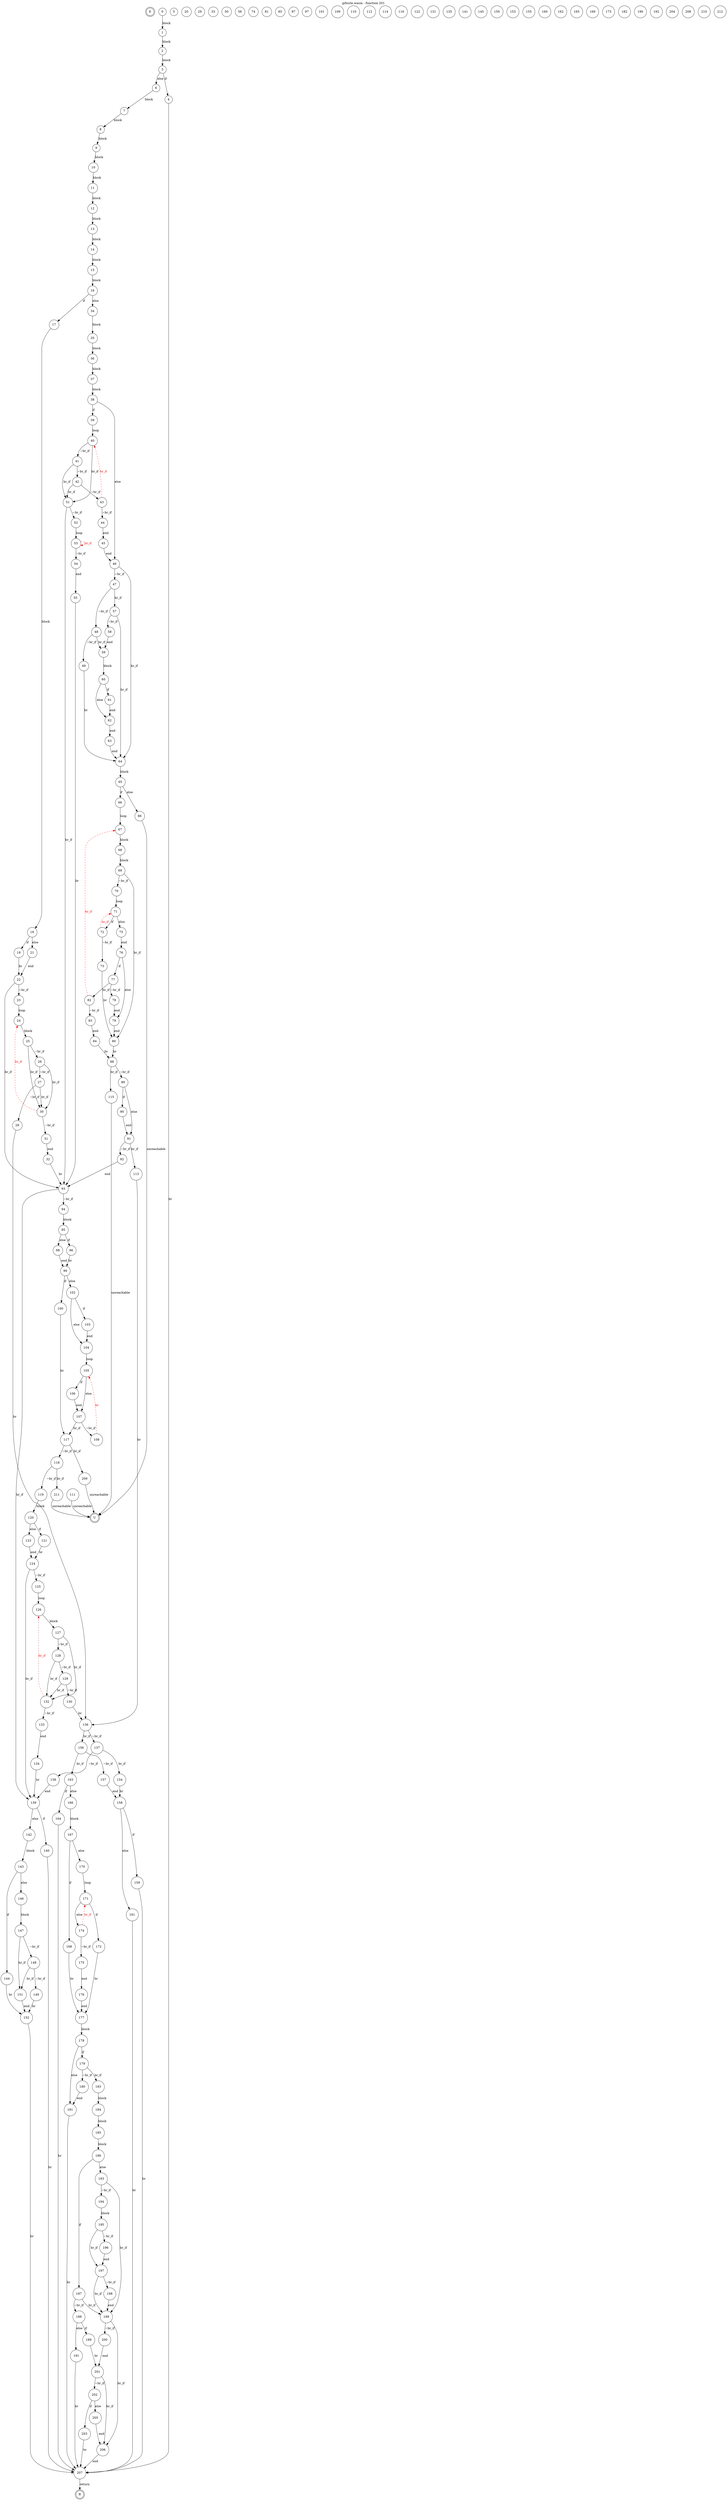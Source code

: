 digraph finite_state_machine {
    label = "gifsicle.wasm - function 201"
    labelloc =  t
    labelfontsize = 16
    labelfontcolor = black
    labelfontname = "Helvetica"
    node [shape = doublecircle]; E U R ;
node [shape=circle, fontcolor=black, style="", label="0"]0
node [shape=circle, fontcolor=black, style="", label="1"]1
node [shape=circle, fontcolor=black, style="", label="2"]2
node [shape=circle, fontcolor=black, style="", label="3"]3
node [shape=circle, fontcolor=black, style="", label="4"]4
node [shape=circle, fontcolor=black, style="", label="5"]5
node [shape=circle, fontcolor=black, style="", label="6"]6
node [shape=circle, fontcolor=black, style="", label="7"]7
node [shape=circle, fontcolor=black, style="", label="8"]8
node [shape=circle, fontcolor=black, style="", label="9"]9
node [shape=circle, fontcolor=black, style="", label="10"]10
node [shape=circle, fontcolor=black, style="", label="11"]11
node [shape=circle, fontcolor=black, style="", label="12"]12
node [shape=circle, fontcolor=black, style="", label="13"]13
node [shape=circle, fontcolor=black, style="", label="14"]14
node [shape=circle, fontcolor=black, style="", label="15"]15
node [shape=circle, fontcolor=black, style="", label="16"]16
node [shape=circle, fontcolor=black, style="", label="17"]17
node [shape=circle, fontcolor=black, style="", label="18"]18
node [shape=circle, fontcolor=black, style="", label="19"]19
node [shape=circle, fontcolor=black, style="", label="20"]20
node [shape=circle, fontcolor=black, style="", label="21"]21
node [shape=circle, fontcolor=black, style="", label="22"]22
node [shape=circle, fontcolor=black, style="", label="23"]23
node [shape=circle, fontcolor=black, style="", label="24"]24
node [shape=circle, fontcolor=black, style="", label="25"]25
node [shape=circle, fontcolor=black, style="", label="26"]26
node [shape=circle, fontcolor=black, style="", label="27"]27
node [shape=circle, fontcolor=black, style="", label="28"]28
node [shape=circle, fontcolor=black, style="", label="29"]29
node [shape=circle, fontcolor=black, style="", label="30"]30
node [shape=circle, fontcolor=black, style="", label="31"]31
node [shape=circle, fontcolor=black, style="", label="32"]32
node [shape=circle, fontcolor=black, style="", label="33"]33
node [shape=circle, fontcolor=black, style="", label="34"]34
node [shape=circle, fontcolor=black, style="", label="35"]35
node [shape=circle, fontcolor=black, style="", label="36"]36
node [shape=circle, fontcolor=black, style="", label="37"]37
node [shape=circle, fontcolor=black, style="", label="38"]38
node [shape=circle, fontcolor=black, style="", label="39"]39
node [shape=circle, fontcolor=black, style="", label="40"]40
node [shape=circle, fontcolor=black, style="", label="41"]41
node [shape=circle, fontcolor=black, style="", label="42"]42
node [shape=circle, fontcolor=black, style="", label="43"]43
node [shape=circle, fontcolor=black, style="", label="44"]44
node [shape=circle, fontcolor=black, style="", label="45"]45
node [shape=circle, fontcolor=black, style="", label="46"]46
node [shape=circle, fontcolor=black, style="", label="47"]47
node [shape=circle, fontcolor=black, style="", label="48"]48
node [shape=circle, fontcolor=black, style="", label="49"]49
node [shape=circle, fontcolor=black, style="", label="50"]50
node [shape=circle, fontcolor=black, style="", label="51"]51
node [shape=circle, fontcolor=black, style="", label="52"]52
node [shape=circle, fontcolor=black, style="", label="53"]53
node [shape=circle, fontcolor=black, style="", label="54"]54
node [shape=circle, fontcolor=black, style="", label="55"]55
node [shape=circle, fontcolor=black, style="", label="56"]56
node [shape=circle, fontcolor=black, style="", label="57"]57
node [shape=circle, fontcolor=black, style="", label="58"]58
node [shape=circle, fontcolor=black, style="", label="59"]59
node [shape=circle, fontcolor=black, style="", label="60"]60
node [shape=circle, fontcolor=black, style="", label="61"]61
node [shape=circle, fontcolor=black, style="", label="62"]62
node [shape=circle, fontcolor=black, style="", label="63"]63
node [shape=circle, fontcolor=black, style="", label="64"]64
node [shape=circle, fontcolor=black, style="", label="65"]65
node [shape=circle, fontcolor=black, style="", label="66"]66
node [shape=circle, fontcolor=black, style="", label="67"]67
node [shape=circle, fontcolor=black, style="", label="68"]68
node [shape=circle, fontcolor=black, style="", label="69"]69
node [shape=circle, fontcolor=black, style="", label="70"]70
node [shape=circle, fontcolor=black, style="", label="71"]71
node [shape=circle, fontcolor=black, style="", label="72"]72
node [shape=circle, fontcolor=black, style="", label="73"]73
node [shape=circle, fontcolor=black, style="", label="74"]74
node [shape=circle, fontcolor=black, style="", label="75"]75
node [shape=circle, fontcolor=black, style="", label="76"]76
node [shape=circle, fontcolor=black, style="", label="77"]77
node [shape=circle, fontcolor=black, style="", label="78"]78
node [shape=circle, fontcolor=black, style="", label="79"]79
node [shape=circle, fontcolor=black, style="", label="80"]80
node [shape=circle, fontcolor=black, style="", label="81"]81
node [shape=circle, fontcolor=black, style="", label="82"]82
node [shape=circle, fontcolor=black, style="", label="83"]83
node [shape=circle, fontcolor=black, style="", label="84"]84
node [shape=circle, fontcolor=black, style="", label="85"]85
node [shape=circle, fontcolor=black, style="", label="86"]86
node [shape=circle, fontcolor=black, style="", label="87"]87
node [shape=circle, fontcolor=black, style="", label="88"]88
node [shape=circle, fontcolor=black, style="", label="89"]89
node [shape=circle, fontcolor=black, style="", label="90"]90
node [shape=circle, fontcolor=black, style="", label="91"]91
node [shape=circle, fontcolor=black, style="", label="92"]92
node [shape=circle, fontcolor=black, style="", label="93"]93
node [shape=circle, fontcolor=black, style="", label="94"]94
node [shape=circle, fontcolor=black, style="", label="95"]95
node [shape=circle, fontcolor=black, style="", label="96"]96
node [shape=circle, fontcolor=black, style="", label="97"]97
node [shape=circle, fontcolor=black, style="", label="98"]98
node [shape=circle, fontcolor=black, style="", label="99"]99
node [shape=circle, fontcolor=black, style="", label="100"]100
node [shape=circle, fontcolor=black, style="", label="101"]101
node [shape=circle, fontcolor=black, style="", label="102"]102
node [shape=circle, fontcolor=black, style="", label="103"]103
node [shape=circle, fontcolor=black, style="", label="104"]104
node [shape=circle, fontcolor=black, style="", label="105"]105
node [shape=circle, fontcolor=black, style="", label="106"]106
node [shape=circle, fontcolor=black, style="", label="107"]107
node [shape=circle, fontcolor=black, style="", label="108"]108
node [shape=circle, fontcolor=black, style="", label="109"]109
node [shape=circle, fontcolor=black, style="", label="110"]110
node [shape=circle, fontcolor=black, style="", label="111"]111
node [shape=circle, fontcolor=black, style="", label="112"]112
node [shape=circle, fontcolor=black, style="", label="113"]113
node [shape=circle, fontcolor=black, style="", label="114"]114
node [shape=circle, fontcolor=black, style="", label="115"]115
node [shape=circle, fontcolor=black, style="", label="116"]116
node [shape=circle, fontcolor=black, style="", label="117"]117
node [shape=circle, fontcolor=black, style="", label="118"]118
node [shape=circle, fontcolor=black, style="", label="119"]119
node [shape=circle, fontcolor=black, style="", label="120"]120
node [shape=circle, fontcolor=black, style="", label="121"]121
node [shape=circle, fontcolor=black, style="", label="122"]122
node [shape=circle, fontcolor=black, style="", label="123"]123
node [shape=circle, fontcolor=black, style="", label="124"]124
node [shape=circle, fontcolor=black, style="", label="125"]125
node [shape=circle, fontcolor=black, style="", label="126"]126
node [shape=circle, fontcolor=black, style="", label="127"]127
node [shape=circle, fontcolor=black, style="", label="128"]128
node [shape=circle, fontcolor=black, style="", label="129"]129
node [shape=circle, fontcolor=black, style="", label="130"]130
node [shape=circle, fontcolor=black, style="", label="131"]131
node [shape=circle, fontcolor=black, style="", label="132"]132
node [shape=circle, fontcolor=black, style="", label="133"]133
node [shape=circle, fontcolor=black, style="", label="134"]134
node [shape=circle, fontcolor=black, style="", label="135"]135
node [shape=circle, fontcolor=black, style="", label="136"]136
node [shape=circle, fontcolor=black, style="", label="137"]137
node [shape=circle, fontcolor=black, style="", label="138"]138
node [shape=circle, fontcolor=black, style="", label="139"]139
node [shape=circle, fontcolor=black, style="", label="140"]140
node [shape=circle, fontcolor=black, style="", label="141"]141
node [shape=circle, fontcolor=black, style="", label="142"]142
node [shape=circle, fontcolor=black, style="", label="143"]143
node [shape=circle, fontcolor=black, style="", label="144"]144
node [shape=circle, fontcolor=black, style="", label="145"]145
node [shape=circle, fontcolor=black, style="", label="146"]146
node [shape=circle, fontcolor=black, style="", label="147"]147
node [shape=circle, fontcolor=black, style="", label="148"]148
node [shape=circle, fontcolor=black, style="", label="149"]149
node [shape=circle, fontcolor=black, style="", label="150"]150
node [shape=circle, fontcolor=black, style="", label="151"]151
node [shape=circle, fontcolor=black, style="", label="152"]152
node [shape=circle, fontcolor=black, style="", label="153"]153
node [shape=circle, fontcolor=black, style="", label="154"]154
node [shape=circle, fontcolor=black, style="", label="155"]155
node [shape=circle, fontcolor=black, style="", label="156"]156
node [shape=circle, fontcolor=black, style="", label="157"]157
node [shape=circle, fontcolor=black, style="", label="158"]158
node [shape=circle, fontcolor=black, style="", label="159"]159
node [shape=circle, fontcolor=black, style="", label="160"]160
node [shape=circle, fontcolor=black, style="", label="161"]161
node [shape=circle, fontcolor=black, style="", label="162"]162
node [shape=circle, fontcolor=black, style="", label="163"]163
node [shape=circle, fontcolor=black, style="", label="164"]164
node [shape=circle, fontcolor=black, style="", label="165"]165
node [shape=circle, fontcolor=black, style="", label="166"]166
node [shape=circle, fontcolor=black, style="", label="167"]167
node [shape=circle, fontcolor=black, style="", label="168"]168
node [shape=circle, fontcolor=black, style="", label="169"]169
node [shape=circle, fontcolor=black, style="", label="170"]170
node [shape=circle, fontcolor=black, style="", label="171"]171
node [shape=circle, fontcolor=black, style="", label="172"]172
node [shape=circle, fontcolor=black, style="", label="173"]173
node [shape=circle, fontcolor=black, style="", label="174"]174
node [shape=circle, fontcolor=black, style="", label="175"]175
node [shape=circle, fontcolor=black, style="", label="176"]176
node [shape=circle, fontcolor=black, style="", label="177"]177
node [shape=circle, fontcolor=black, style="", label="178"]178
node [shape=circle, fontcolor=black, style="", label="179"]179
node [shape=circle, fontcolor=black, style="", label="180"]180
node [shape=circle, fontcolor=black, style="", label="181"]181
node [shape=circle, fontcolor=black, style="", label="182"]182
node [shape=circle, fontcolor=black, style="", label="183"]183
node [shape=circle, fontcolor=black, style="", label="184"]184
node [shape=circle, fontcolor=black, style="", label="185"]185
node [shape=circle, fontcolor=black, style="", label="186"]186
node [shape=circle, fontcolor=black, style="", label="187"]187
node [shape=circle, fontcolor=black, style="", label="188"]188
node [shape=circle, fontcolor=black, style="", label="189"]189
node [shape=circle, fontcolor=black, style="", label="190"]190
node [shape=circle, fontcolor=black, style="", label="191"]191
node [shape=circle, fontcolor=black, style="", label="192"]192
node [shape=circle, fontcolor=black, style="", label="193"]193
node [shape=circle, fontcolor=black, style="", label="194"]194
node [shape=circle, fontcolor=black, style="", label="195"]195
node [shape=circle, fontcolor=black, style="", label="196"]196
node [shape=circle, fontcolor=black, style="", label="197"]197
node [shape=circle, fontcolor=black, style="", label="198"]198
node [shape=circle, fontcolor=black, style="", label="199"]199
node [shape=circle, fontcolor=black, style="", label="200"]200
node [shape=circle, fontcolor=black, style="", label="201"]201
node [shape=circle, fontcolor=black, style="", label="202"]202
node [shape=circle, fontcolor=black, style="", label="203"]203
node [shape=circle, fontcolor=black, style="", label="204"]204
node [shape=circle, fontcolor=black, style="", label="205"]205
node [shape=circle, fontcolor=black, style="", label="206"]206
node [shape=circle, fontcolor=black, style="", label="207"]207
node [shape=circle, fontcolor=black, style="", label="208"]208
node [shape=circle, fontcolor=black, style="", label="209"]209
node [shape=circle, fontcolor=black, style="", label="210"]210
node [shape=circle, fontcolor=black, style="", label="211"]211
node [shape=circle, fontcolor=black, style="", label="212"]212
node [shape=circle, fontcolor=black, style="", label="E"]E
node [shape=circle, fontcolor=black, style="", label="R"]R
node [shape=circle, fontcolor=black, style="", label="U"]U
    0 -> 1[label="block"];
    1 -> 2[label="block"];
    2 -> 3[label="block"];
    3 -> 4[label="if"];
    3 -> 6[label="else"];
    4 -> 207[label="br"];
    6 -> 7[label="block"];
    7 -> 8[label="block"];
    8 -> 9[label="block"];
    9 -> 10[label="block"];
    10 -> 11[label="block"];
    11 -> 12[label="block"];
    12 -> 13[label="block"];
    13 -> 14[label="block"];
    14 -> 15[label="block"];
    15 -> 16[label="block"];
    16 -> 17[label="if"];
    16 -> 34[label="else"];
    17 -> 18[label="block"];
    18 -> 19[label="if"];
    18 -> 21[label="else"];
    19 -> 22[label="br"];
    21 -> 22[label="end"];
    22 -> 23[label="~br_if"];
    22 -> 93[label="br_if"];
    23 -> 24[label="loop"];
    24 -> 25[label="block"];
    25 -> 26[label="~br_if"];
    25 -> 30[label="br_if"];
    26 -> 27[label="~br_if"];
    26 -> 30[label="br_if"];
    27 -> 28[label="~br_if"];
    27 -> 30[label="br_if"];
    28 -> 136[label="br"];
    30 -> 31[label="~br_if"];
    30 -> 24[style="dashed" color="red" fontcolor="red" label="br_if"];
    31 -> 32[label="end"];
    32 -> 93[label="br"];
    34 -> 35[label="block"];
    35 -> 36[label="block"];
    36 -> 37[label="block"];
    37 -> 38[label="block"];
    38 -> 39[label="if"];
    38 -> 46[label="else"];
    39 -> 40[label="loop"];
    40 -> 41[label="~br_if"];
    40 -> 51[label="br_if"];
    41 -> 42[label="~br_if"];
    41 -> 51[label="br_if"];
    42 -> 43[label="~br_if"];
    42 -> 51[label="br_if"];
    43 -> 44[label="~br_if"];
    43 -> 40[style="dashed" color="red" fontcolor="red" label="br_if"];
    44 -> 45[label="end"];
    45 -> 46[label="end"];
    46 -> 47[label="~br_if"];
    46 -> 64[label="br_if"];
    47 -> 48[label="~br_if"];
    47 -> 57[label="br_if"];
    48 -> 49[label="~br_if"];
    48 -> 59[label="br_if"];
    49 -> 64[label="br"];
    51 -> 52[label="~br_if"];
    51 -> 93[label="br_if"];
    52 -> 53[label="loop"];
    53 -> 54[label="~br_if"];
    53 -> 53[style="dashed" color="red" fontcolor="red" label="br_if"];
    54 -> 55[label="end"];
    55 -> 93[label="br"];
    57 -> 58[label="~br_if"];
    57 -> 64[label="br_if"];
    58 -> 59[label="end"];
    59 -> 60[label="block"];
    60 -> 61[label="if"];
    60 -> 62[label="else"];
    61 -> 62[label="end"];
    62 -> 63[label="end"];
    63 -> 64[label="end"];
    64 -> 65[label="block"];
    65 -> 66[label="if"];
    65 -> 86[label="else"];
    66 -> 67[label="loop"];
    67 -> 68[label="block"];
    68 -> 69[label="block"];
    69 -> 70[label="~br_if"];
    69 -> 80[label="br_if"];
    70 -> 71[label="loop"];
    71 -> 72[label="if"];
    71 -> 75[label="else"];
    72 -> 73[label="~br_if"];
    72 -> 71[style="dashed" color="red" fontcolor="red" label="br_if"];
    73 -> 80[label="br"];
    75 -> 76[label="end"];
    76 -> 77[label="if"];
    76 -> 79[label="else"];
    77 -> 78[label="~br_if"];
    77 -> 82[label="br_if"];
    78 -> 79[label="end"];
    79 -> 80[label="end"];
    80 -> 88[label="br"];
    82 -> 83[label="~br_if"];
    82 -> 67[style="dashed" color="red" fontcolor="red" label="br_if"];
    83 -> 84[label="end"];
    84 -> 88[label="br"];
    86 -> U[label="unreachable"];
    88 -> 89[label="~br_if"];
    88 -> 115[label="br_if"];
    89 -> 90[label="if"];
    89 -> 91[label="else"];
    90 -> 91[label="end"];
    91 -> 92[label="~br_if"];
    91 -> 113[label="br_if"];
    92 -> 93[label="end"];
    93 -> 94[label="~br_if"];
    93 -> 139[label="br_if"];
    94 -> 95[label="block"];
    95 -> 96[label="if"];
    95 -> 98[label="else"];
    96 -> 99[label="br"];
    98 -> 99[label="end"];
    99 -> 100[label="if"];
    99 -> 102[label="else"];
    100 -> 117[label="br"];
    102 -> 103[label="if"];
    102 -> 104[label="else"];
    103 -> 104[label="end"];
    104 -> 105[label="loop"];
    105 -> 106[label="if"];
    105 -> 107[label="else"];
    106 -> 107[label="end"];
    107 -> 108[label="~br_if"];
    107 -> 117[label="br_if"];
    108 -> 105[style="dashed" color="red" fontcolor="red" label="br"];
    111 -> U[label="unreachable"];
    113 -> 136[label="br"];
    115 -> U[label="unreachable"];
    117 -> 118[label="~br_if"];
    117 -> 209[label="br_if"];
    118 -> 119[label="~br_if"];
    118 -> 211[label="br_if"];
    119 -> 120[label="block"];
    120 -> 121[label="if"];
    120 -> 123[label="else"];
    121 -> 124[label="br"];
    123 -> 124[label="end"];
    124 -> 125[label="~br_if"];
    124 -> 139[label="br_if"];
    125 -> 126[label="loop"];
    126 -> 127[label="block"];
    127 -> 128[label="~br_if"];
    127 -> 132[label="br_if"];
    128 -> 129[label="~br_if"];
    128 -> 132[label="br_if"];
    129 -> 130[label="~br_if"];
    129 -> 132[label="br_if"];
    130 -> 136[label="br"];
    132 -> 133[label="~br_if"];
    132 -> 126[style="dashed" color="red" fontcolor="red" label="br_if"];
    133 -> 134[label="end"];
    134 -> 139[label="br"];
    136 -> 137[label="~br_if"];
    136 -> 156[label="br_if"];
    137 -> 138[label="~br_if"];
    137 -> 154[label="br_if"];
    138 -> 139[label="end"];
    139 -> 140[label="if"];
    139 -> 142[label="else"];
    140 -> 207[label="br"];
    142 -> 143[label="block"];
    143 -> 144[label="if"];
    143 -> 146[label="else"];
    144 -> 152[label="br"];
    146 -> 147[label="block"];
    147 -> 148[label="~br_if"];
    147 -> 151[label="br_if"];
    148 -> 149[label="~br_if"];
    148 -> 151[label="br_if"];
    149 -> 152[label="br"];
    151 -> 152[label="end"];
    152 -> 207[label="br"];
    154 -> 158[label="br"];
    156 -> 157[label="~br_if"];
    156 -> 163[label="br_if"];
    157 -> 158[label="end"];
    158 -> 159[label="if"];
    158 -> 161[label="else"];
    159 -> 207[label="br"];
    161 -> 207[label="br"];
    163 -> 164[label="if"];
    163 -> 166[label="else"];
    164 -> 207[label="br"];
    166 -> 167[label="block"];
    167 -> 168[label="if"];
    167 -> 170[label="else"];
    168 -> 177[label="br"];
    170 -> 171[label="loop"];
    171 -> 172[label="if"];
    171 -> 174[label="else"];
    172 -> 177[label="br"];
    174 -> 175[label="~br_if"];
    174 -> 171[style="dashed" color="red" fontcolor="red" label="br_if"];
    175 -> 176[label="end"];
    176 -> 177[label="end"];
    177 -> 178[label="block"];
    178 -> 179[label="if"];
    178 -> 181[label="else"];
    179 -> 180[label="~br_if"];
    179 -> 183[label="br_if"];
    180 -> 181[label="end"];
    181 -> 207[label="br"];
    183 -> 184[label="block"];
    184 -> 185[label="block"];
    185 -> 186[label="block"];
    186 -> 187[label="if"];
    186 -> 193[label="else"];
    187 -> 188[label="~br_if"];
    187 -> 199[label="br_if"];
    188 -> 189[label="if"];
    188 -> 191[label="else"];
    189 -> 201[label="br"];
    191 -> 207[label="br"];
    193 -> 194[label="~br_if"];
    193 -> 199[label="br_if"];
    194 -> 195[label="block"];
    195 -> 196[label="~br_if"];
    195 -> 197[label="br_if"];
    196 -> 197[label="end"];
    197 -> 198[label="~br_if"];
    197 -> 199[label="br_if"];
    198 -> 199[label="end"];
    199 -> 200[label="~br_if"];
    199 -> 206[label="br_if"];
    200 -> 201[label="end"];
    201 -> 202[label="~br_if"];
    201 -> 206[label="br_if"];
    202 -> 203[label="if"];
    202 -> 205[label="else"];
    203 -> 207[label="br"];
    205 -> 206[label="end"];
    206 -> 207[label="end"];
    207 -> R[label="return"];
    209 -> U[label="unreachable"];
    211 -> U[label="unreachable"];
}
